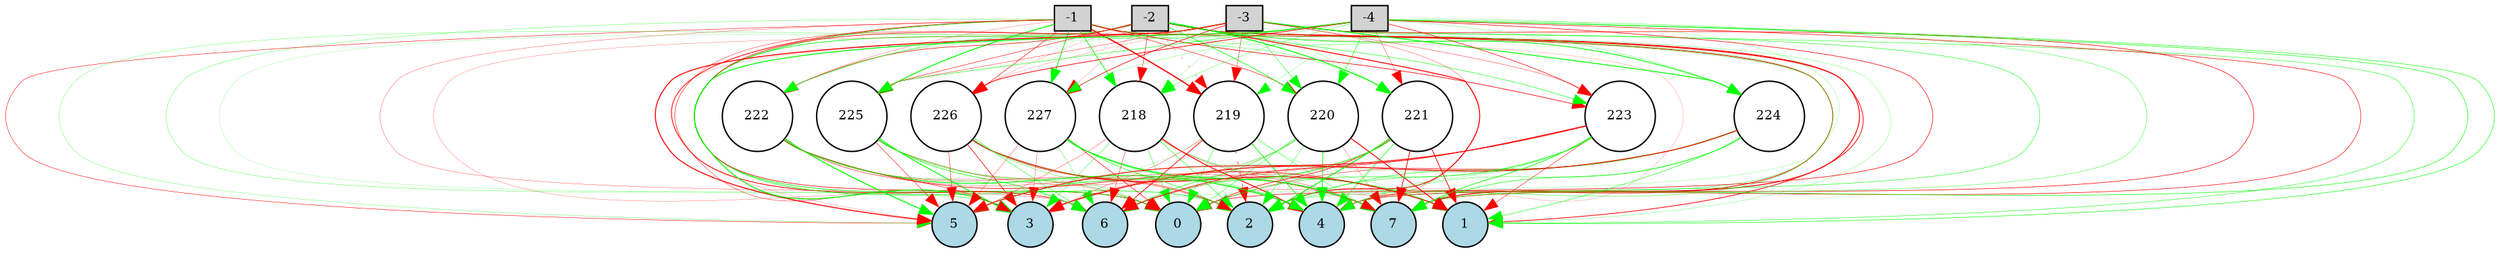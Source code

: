 digraph {
	node [fontsize=9 height=0.2 shape=circle width=0.2]
	-1 [fillcolor=lightgray shape=box style=filled]
	-2 [fillcolor=lightgray shape=box style=filled]
	-3 [fillcolor=lightgray shape=box style=filled]
	-4 [fillcolor=lightgray shape=box style=filled]
	0 [fillcolor=lightblue style=filled]
	1 [fillcolor=lightblue style=filled]
	2 [fillcolor=lightblue style=filled]
	3 [fillcolor=lightblue style=filled]
	4 [fillcolor=lightblue style=filled]
	5 [fillcolor=lightblue style=filled]
	6 [fillcolor=lightblue style=filled]
	7 [fillcolor=lightblue style=filled]
	224 [fillcolor=white style=filled]
	225 [fillcolor=white style=filled]
	226 [fillcolor=white style=filled]
	227 [fillcolor=white style=filled]
	218 [fillcolor=white style=filled]
	219 [fillcolor=white style=filled]
	220 [fillcolor=white style=filled]
	221 [fillcolor=white style=filled]
	222 [fillcolor=white style=filled]
	223 [fillcolor=white style=filled]
	-1 -> 218 [color=green penwidth=0.49003493854167113 style=solid]
	-1 -> 219 [color=red penwidth=0.8811242036068193 style=solid]
	-1 -> 220 [color=red penwidth=0.3126670859736403 style=solid]
	-1 -> 221 [color=green penwidth=0.19543521256456606 style=solid]
	-1 -> 222 [color=red penwidth=0.14973081849222455 style=solid]
	-1 -> 223 [color=red penwidth=0.4269977939415168 style=solid]
	-1 -> 224 [color=green penwidth=0.19595130194263938 style=solid]
	-1 -> 225 [color=green penwidth=0.648741875356747 style=solid]
	-1 -> 226 [color=red penwidth=0.33742679394697694 style=solid]
	-1 -> 227 [color=green penwidth=0.5359770562338071 style=solid]
	-2 -> 218 [color=red penwidth=0.2995877044508148 style=solid]
	-2 -> 219 [color=red penwidth=0.18176648147660832 style=dotted]
	-2 -> 220 [color=green penwidth=0.42728390165097774 style=solid]
	-2 -> 221 [color=green penwidth=0.6385173898882976 style=solid]
	-2 -> 222 [color=red penwidth=0.37437281905727426 style=solid]
	-2 -> 223 [color=green penwidth=0.3224602509019543 style=solid]
	-2 -> 224 [color=green penwidth=0.4492330415020047 style=solid]
	-2 -> 225 [color=red penwidth=0.3157552997645086 style=solid]
	-2 -> 226 [color=red penwidth=0.11179629337202082 style=solid]
	-2 -> 227 [color=red penwidth=0.1030191967550367 style=solid]
	-3 -> 218 [color=green penwidth=0.11151132575796902 style=solid]
	-3 -> 219 [color=red penwidth=0.2595795314928162 style=solid]
	-3 -> 220 [color=green penwidth=0.2707248567548304 style=solid]
	-3 -> 221 [color=green penwidth=0.12796259396040066 style=solid]
	-3 -> 222 [color=green penwidth=0.11507277312387539 style=solid]
	-3 -> 223 [color=red penwidth=0.22136206510341205 style=solid]
	-3 -> 224 [color=green penwidth=0.6099090436670616 style=solid]
	-3 -> 225 [color=red penwidth=0.2336539718093372 style=solid]
	-3 -> 226 [color=red penwidth=0.1115281323001339 style=solid]
	-3 -> 227 [color=red penwidth=0.43519334717339186 style=solid]
	-4 -> 218 [color=green penwidth=0.19847258329652284 style=solid]
	-4 -> 219 [color=green penwidth=0.1317890166420442 style=solid]
	-4 -> 220 [color=green penwidth=0.33629658808584817 style=solid]
	-4 -> 221 [color=red penwidth=0.20818919295966976 style=solid]
	-4 -> 222 [color=green penwidth=0.29616270313990467 style=solid]
	-4 -> 223 [color=red penwidth=0.37977261655619476 style=solid]
	-4 -> 224 [color=green penwidth=0.15627285186546008 style=solid]
	-4 -> 225 [color=green penwidth=0.3194701576398896 style=solid]
	-4 -> 226 [color=red penwidth=0.48315836107765 style=solid]
	-4 -> 227 [color=green penwidth=0.14458765223429215 style=solid]
	218 -> 0 [color=green penwidth=0.2678087160080489 style=solid]
	218 -> 1 [color=green penwidth=0.25625453440979923 style=solid]
	218 -> 2 [color=green penwidth=0.3185664817674948 style=solid]
	218 -> 3 [color=green penwidth=0.23476085715268447 style=solid]
	218 -> 4 [color=red penwidth=0.6414056580975134 style=solid]
	218 -> 5 [color=red penwidth=0.19761150149201262 style=solid]
	218 -> 6 [color=red penwidth=0.2474266909585846 style=solid]
	218 -> 7 [color=red penwidth=0.20623072729044237 style=solid]
	219 -> 0 [color=green penwidth=0.3077782753983316 style=solid]
	219 -> 1 [color=green penwidth=0.12810648407215502 style=solid]
	219 -> 2 [color=red penwidth=0.4046055663745647 style=dotted]
	219 -> 3 [color=red penwidth=0.1877865461399801 style=solid]
	219 -> 4 [color=green penwidth=0.482447299283294 style=solid]
	219 -> 5 [color=green penwidth=0.10821702329645422 style=solid]
	219 -> 6 [color=red penwidth=0.49840232879807267 style=solid]
	219 -> 7 [color=green penwidth=0.22195281710905207 style=solid]
	220 -> 0 [color=green penwidth=0.26257154910767155 style=solid]
	220 -> 1 [color=red penwidth=0.6452908281342525 style=solid]
	220 -> 2 [color=green penwidth=0.23877995117517015 style=solid]
	220 -> 3 [color=red penwidth=0.10725563482705493 style=solid]
	220 -> 4 [color=green penwidth=0.5014855701857571 style=solid]
	220 -> 5 [color=green penwidth=0.17743802274943765 style=solid]
	220 -> 6 [color=green penwidth=0.36785038175201057 style=solid]
	220 -> 7 [color=red penwidth=0.16485288448031032 style=solid]
	221 -> 0 [color=red penwidth=0.40874692760733855 style=solid]
	221 -> 1 [color=red penwidth=0.5142716485308358 style=solid]
	221 -> 2 [color=green penwidth=0.6325262831434658 style=solid]
	221 -> 3 [color=red penwidth=0.14628493006823878 style=solid]
	221 -> 4 [color=green penwidth=0.3743462003791366 style=solid]
	221 -> 5 [color=green penwidth=0.21140005860704136 style=solid]
	221 -> 6 [color=green penwidth=0.2973346780635313 style=solid]
	221 -> 7 [color=red penwidth=0.5057936638645136 style=solid]
	222 -> 0 [color=red penwidth=0.16260072468194658 style=solid]
	222 -> 1 [color=red penwidth=0.422976514235027 style=solid]
	222 -> 2 [color=red penwidth=0.18710230587631116 style=solid]
	222 -> 3 [color=red penwidth=0.2902225018642439 style=solid]
	222 -> 4 [color=green penwidth=0.563454439289047 style=solid]
	222 -> 5 [color=green penwidth=0.6763735377174124 style=solid]
	222 -> 6 [color=green penwidth=0.20503915836431533 style=solid]
	222 -> 7 [color=red penwidth=0.17957292648887319 style=solid]
	223 -> 0 [color=green penwidth=0.32589959835088245 style=solid]
	223 -> 1 [color=red penwidth=0.28734320344372377 style=solid]
	223 -> 2 [color=green penwidth=0.2931825923391792 style=solid]
	223 -> 3 [color=red penwidth=0.18400845987508888 style=solid]
	223 -> 4 [color=green penwidth=0.161790826683569 style=solid]
	223 -> 5 [color=red penwidth=0.5335658658933762 style=solid]
	223 -> 6 [color=red penwidth=0.49434001738397937 style=solid]
	223 -> 7 [color=green penwidth=0.45754136964321757 style=solid]
	224 -> 0 [color=red penwidth=0.27692331982923024 style=solid]
	224 -> 1 [color=green penwidth=0.3123813121425419 style=solid]
	224 -> 2 [color=green penwidth=0.3197418003730122 style=solid]
	224 -> 3 [color=red penwidth=0.630416483403328 style=solid]
	224 -> 4 [color=green penwidth=0.22836741570943828 style=solid]
	224 -> 5 [color=green penwidth=0.13144722221417865 style=solid]
	224 -> 6 [color=red penwidth=0.20317316662380258 style=solid]
	224 -> 7 [color=green penwidth=0.3742696956105973 style=solid]
	225 -> 0 [color=green penwidth=0.23022757291452356 style=solid]
	225 -> 1 [color=red penwidth=0.18335992957544642 style=solid]
	225 -> 2 [color=red penwidth=0.1250867761252831 style=solid]
	225 -> 3 [color=green penwidth=0.6191554900060446 style=solid]
	225 -> 4 [color=green penwidth=0.11930254791523434 style=solid]
	225 -> 5 [color=red penwidth=0.3011715321868572 style=solid]
	225 -> 6 [color=green penwidth=0.40418289347038616 style=solid]
	225 -> 7 [color=green penwidth=0.13678881572754814 style=solid]
	226 -> 0 [color=green penwidth=0.2031743522075195 style=solid]
	226 -> 1 [color=red penwidth=0.6341550728011134 style=solid]
	226 -> 2 [color=red penwidth=0.29675798391210517 style=solid]
	226 -> 3 [color=red penwidth=0.4408888575666913 style=solid]
	226 -> 4 [color=green penwidth=0.29600528160194584 style=solid]
	226 -> 5 [color=red penwidth=0.2891849735083786 style=solid]
	226 -> 6 [color=green penwidth=0.2934669606625093 style=solid]
	226 -> 7 [color=red penwidth=0.1669101222474425 style=solid]
	227 -> 0 [color=red penwidth=0.3642795332839095 style=solid]
	227 -> 1 [color=green penwidth=0.21403262959838026 style=solid]
	227 -> 2 [color=green penwidth=0.35370829310875107 style=solid]
	227 -> 3 [color=red penwidth=0.18135462864971386 style=solid]
	227 -> 4 [color=green penwidth=0.24012320249979016 style=solid]
	227 -> 5 [color=red penwidth=0.19569897466051278 style=solid]
	227 -> 6 [color=green penwidth=0.19629344000016605 style=solid]
	227 -> 7 [color=green penwidth=0.6503183030502931 style=solid]
	-1 -> 0 [color=red penwidth=0.5324696824842623 style=solid]
	-1 -> 1 [color=red penwidth=0.4994974844857414 style=solid]
	-1 -> 2 [color=green penwidth=0.40164431242031395 style=solid]
	-1 -> 3 [color=green penwidth=0.18408357424603156 style=solid]
	-1 -> 4 [color=red penwidth=0.10304724535076126 style=solid]
	-1 -> 5 [color=red penwidth=0.2929679103114501 style=solid]
	-1 -> 6 [color=red penwidth=0.17657866016401275 style=solid]
	-1 -> 7 [color=green penwidth=0.23448385922017906 style=solid]
	-2 -> 0 [color=green penwidth=0.44577013862576054 style=solid]
	-2 -> 1 [color=green penwidth=0.14804174204740458 style=solid]
	-2 -> 2 [color=red penwidth=0.6436524836464842 style=solid]
	-2 -> 3 [color=green penwidth=0.10424903791627685 style=solid]
	-2 -> 4 [color=red penwidth=0.4881339404384639 style=solid]
	-2 -> 5 [color=green penwidth=0.1589434523020821 style=solid]
	-2 -> 6 [color=red penwidth=0.13704067027721367 style=solid]
	-2 -> 7 [color=red penwidth=0.6220217096955182 style=solid]
	-3 -> 0 [color=red penwidth=0.17890762950321737 style=solid]
	-3 -> 1 [color=green penwidth=0.2839894214645782 style=solid]
	-3 -> 2 [color=green penwidth=0.2366374553989763 style=solid]
	-3 -> 3 [color=red penwidth=0.24455932684786177 style=solid]
	-3 -> 4 [color=green penwidth=0.30300349128708803 style=solid]
	-3 -> 5 [color=red penwidth=0.6888741448501859 style=solid]
	-3 -> 6 [color=red penwidth=0.4040877010985483 style=solid]
	-3 -> 7 [color=red penwidth=0.3897398831588246 style=solid]
	-4 -> 0 [color=red penwidth=0.39227985146940214 style=solid]
	-4 -> 1 [color=green penwidth=0.3400611584125778 style=solid]
	-4 -> 2 [color=green penwidth=0.22688377747842256 style=solid]
	-4 -> 3 [color=green penwidth=0.6491315591999525 style=solid]
	-4 -> 4 [color=red penwidth=0.36269386159106975 style=solid]
	-4 -> 5 [color=red penwidth=0.11628561654782078 style=solid]
	-4 -> 6 [color=green penwidth=0.12632661820517713 style=solid]
	-4 -> 7 [color=green penwidth=0.3486816731827448 style=solid]
}
